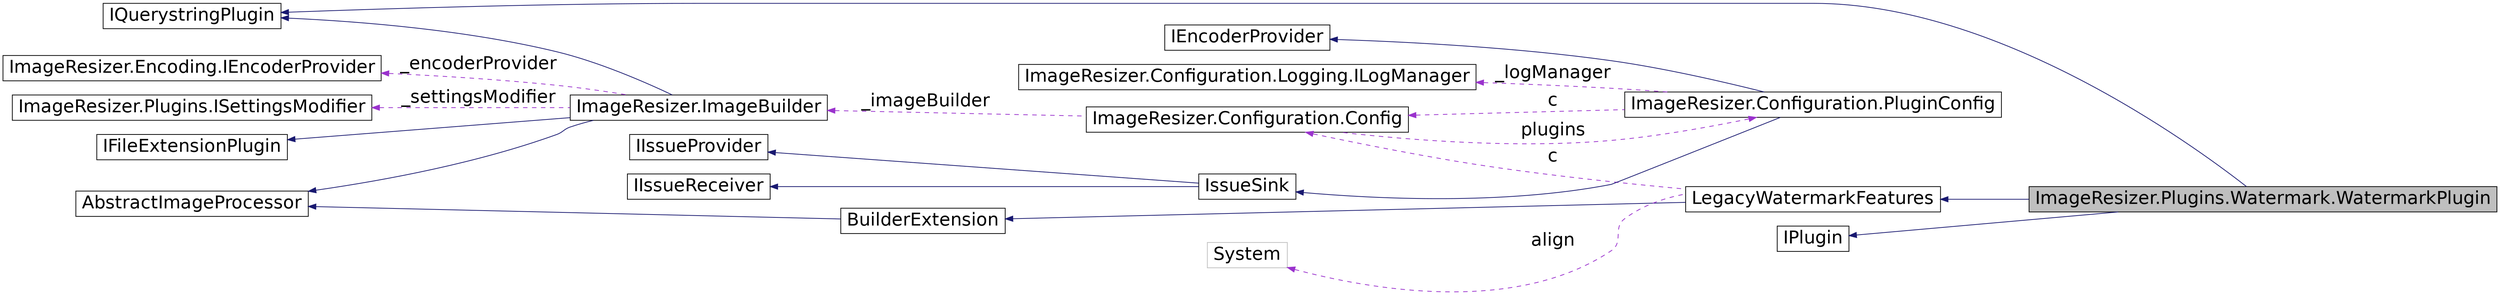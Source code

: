 digraph G
{
  edge [fontname="Helvetica",fontsize="24",labelfontname="Helvetica",labelfontsize="24"];
  node [fontname="Helvetica",fontsize="24",shape=record];
  rankdir="LR";
  Node1 [label="ImageResizer.Plugins.Watermark.WatermarkPlugin",height=0.2,width=0.4,color="black", fillcolor="grey75", style="filled" fontcolor="black"];
  Node2 -> Node1 [dir="back",color="midnightblue",fontsize="24",style="solid",fontname="Helvetica"];
  Node2 [label="LegacyWatermarkFeatures",height=0.2,width=0.4,color="black", fillcolor="white", style="filled",URL="$class_image_resizer_1_1_plugins_1_1_watermark_1_1_legacy_watermark_features.html",tooltip="Provides extensibility points for drawing watermarks and even modifying resizing/image settings..."];
  Node3 -> Node2 [dir="back",color="midnightblue",fontsize="24",style="solid",fontname="Helvetica"];
  Node3 [label="BuilderExtension",height=0.2,width=0.4,color="black", fillcolor="white", style="filled",URL="$class_image_resizer_1_1_resizing_1_1_builder_extension.html",tooltip="Provides a useable base class that can be used to modify the behavior of ImageBuilder. When registered with an ImageBuilder instance, the ImageBuilder will call the corresponding methods on the extension prior to executing its own methods."];
  Node4 -> Node3 [dir="back",color="midnightblue",fontsize="24",style="solid",fontname="Helvetica"];
  Node4 [label="AbstractImageProcessor",height=0.2,width=0.4,color="black", fillcolor="white", style="filled",URL="$class_image_resizer_1_1_resizing_1_1_abstract_image_processor.html",tooltip="Not for external use. Inherit from BuilderExtension instead. Dual-purpose base class for both ImageBu..."];
  Node5 -> Node2 [dir="back",color="darkorchid3",fontsize="24",style="dashed",label=" c" ,fontname="Helvetica"];
  Node5 [label="ImageResizer.Configuration.Config",height=0.2,width=0.4,color="black", fillcolor="white", style="filled",URL="$class_image_resizer_1_1_configuration_1_1_config.html"];
  Node6 -> Node5 [dir="back",color="darkorchid3",fontsize="24",style="dashed",label=" _imageBuilder" ,fontname="Helvetica"];
  Node6 [label="ImageResizer.ImageBuilder",height=0.2,width=0.4,color="black", fillcolor="white", style="filled",URL="$class_image_resizer_1_1_image_builder.html",tooltip="Provides methods for generating resized images, and for reading and writing them to disk..."];
  Node4 -> Node6 [dir="back",color="midnightblue",fontsize="24",style="solid",fontname="Helvetica"];
  Node7 -> Node6 [dir="back",color="midnightblue",fontsize="24",style="solid",fontname="Helvetica"];
  Node7 [label="IQuerystringPlugin",height=0.2,width=0.4,color="black", fillcolor="white", style="filled",URL="$interface_image_resizer_1_1_plugins_1_1_i_querystring_plugin.html",tooltip="For plugins that access the query string (important!)"];
  Node8 -> Node6 [dir="back",color="midnightblue",fontsize="24",style="solid",fontname="Helvetica"];
  Node8 [label="IFileExtensionPlugin",height=0.2,width=0.4,color="black", fillcolor="white", style="filled",URL="$interface_image_resizer_1_1_plugins_1_1_i_file_extension_plugin.html",tooltip="For plugins that add support for new source file image extensions."];
  Node9 -> Node6 [dir="back",color="darkorchid3",fontsize="24",style="dashed",label=" _encoderProvider" ,fontname="Helvetica"];
  Node9 [label="ImageResizer.Encoding.IEncoderProvider",height=0.2,width=0.4,color="black", fillcolor="white", style="filled",URL="$interface_image_resizer_1_1_encoding_1_1_i_encoder_provider.html",tooltip="A provider (or selector) of IEncoder instances."];
  Node10 -> Node6 [dir="back",color="darkorchid3",fontsize="24",style="dashed",label=" _settingsModifier" ,fontname="Helvetica"];
  Node10 [label="ImageResizer.Plugins.ISettingsModifier",height=0.2,width=0.4,color="black", fillcolor="white", style="filled",URL="$interface_image_resizer_1_1_plugins_1_1_i_settings_modifier.html"];
  Node11 -> Node5 [dir="back",color="darkorchid3",fontsize="24",style="dashed",label=" plugins" ,fontname="Helvetica"];
  Node11 [label="ImageResizer.Configuration.PluginConfig",height=0.2,width=0.4,color="black", fillcolor="white", style="filled",URL="$class_image_resizer_1_1_configuration_1_1_plugin_config.html",tooltip="Provides thread-safe access to plugin addition, removal, and querying methods."];
  Node12 -> Node11 [dir="back",color="midnightblue",fontsize="24",style="solid",fontname="Helvetica"];
  Node12 [label="IssueSink",height=0.2,width=0.4,color="black", fillcolor="white", style="filled",URL="$class_image_resizer_1_1_configuration_1_1_issues_1_1_issue_sink.html"];
  Node13 -> Node12 [dir="back",color="midnightblue",fontsize="24",style="solid",fontname="Helvetica"];
  Node13 [label="IIssueProvider",height=0.2,width=0.4,color="black", fillcolor="white", style="filled",URL="$interface_image_resizer_1_1_configuration_1_1_issues_1_1_i_issue_provider.html"];
  Node14 -> Node12 [dir="back",color="midnightblue",fontsize="24",style="solid",fontname="Helvetica"];
  Node14 [label="IIssueReceiver",height=0.2,width=0.4,color="black", fillcolor="white", style="filled",URL="$interface_image_resizer_1_1_configuration_1_1_issues_1_1_i_issue_receiver.html"];
  Node15 -> Node11 [dir="back",color="midnightblue",fontsize="24",style="solid",fontname="Helvetica"];
  Node15 [label="IEncoderProvider",height=0.2,width=0.4,color="black", fillcolor="white", style="filled",URL="$interface_image_resizer_1_1_encoding_1_1_i_encoder_provider.html",tooltip="A provider (or selector) of IEncoder instances."];
  Node5 -> Node11 [dir="back",color="darkorchid3",fontsize="24",style="dashed",label=" c" ,fontname="Helvetica"];
  Node16 -> Node11 [dir="back",color="darkorchid3",fontsize="24",style="dashed",label=" _logManager" ,fontname="Helvetica"];
  Node16 [label="ImageResizer.Configuration.Logging.ILogManager",height=0.2,width=0.4,color="black", fillcolor="white", style="filled",URL="$interface_image_resizer_1_1_configuration_1_1_logging_1_1_i_log_manager.html"];
  Node17 -> Node2 [dir="back",color="darkorchid3",fontsize="24",style="dashed",label=" align" ,fontname="Helvetica"];
  Node17 [label="System",height=0.2,width=0.4,color="grey75", fillcolor="white", style="filled"];
  Node18 -> Node1 [dir="back",color="midnightblue",fontsize="24",style="solid",fontname="Helvetica"];
  Node18 [label="IPlugin",height=0.2,width=0.4,color="black", fillcolor="white", style="filled",URL="$interface_image_resizer_1_1_plugins_1_1_i_plugin.html",tooltip="All plugins must implement this. Enables web.config addition and removal."];
  Node7 -> Node1 [dir="back",color="midnightblue",fontsize="24",style="solid",fontname="Helvetica"];
}
